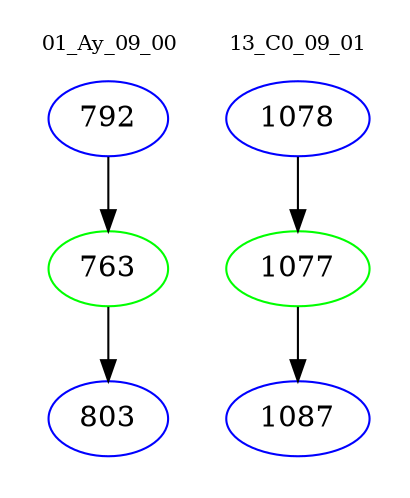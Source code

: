 digraph{
subgraph cluster_0 {
color = white
label = "01_Ay_09_00";
fontsize=10;
T0_792 [label="792", color="blue"]
T0_792 -> T0_763 [color="black"]
T0_763 [label="763", color="green"]
T0_763 -> T0_803 [color="black"]
T0_803 [label="803", color="blue"]
}
subgraph cluster_1 {
color = white
label = "13_C0_09_01";
fontsize=10;
T1_1078 [label="1078", color="blue"]
T1_1078 -> T1_1077 [color="black"]
T1_1077 [label="1077", color="green"]
T1_1077 -> T1_1087 [color="black"]
T1_1087 [label="1087", color="blue"]
}
}
